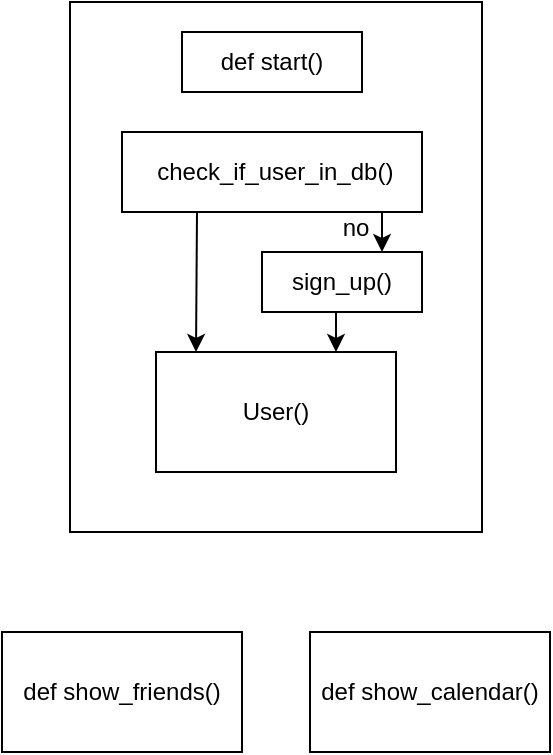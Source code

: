 <mxfile version="24.8.0">
  <diagram name="Страница — 1" id="ZwRY0FpnERSj5kYGZ8sB">
    <mxGraphModel dx="1282" dy="567" grid="1" gridSize="10" guides="1" tooltips="1" connect="1" arrows="1" fold="1" page="1" pageScale="1" pageWidth="827" pageHeight="1169" math="0" shadow="0">
      <root>
        <mxCell id="0" />
        <mxCell id="1" parent="0" />
        <mxCell id="E1nP_8FiuSVxRLJF31YB-1" value="" style="rounded=0;whiteSpace=wrap;html=1;" vertex="1" parent="1">
          <mxGeometry x="294" y="35" width="206" height="265" as="geometry" />
        </mxCell>
        <mxCell id="E1nP_8FiuSVxRLJF31YB-2" value="def start()" style="rounded=0;whiteSpace=wrap;html=1;" vertex="1" parent="1">
          <mxGeometry x="350" y="50" width="90" height="30" as="geometry" />
        </mxCell>
        <mxCell id="E1nP_8FiuSVxRLJF31YB-3" style="edgeStyle=orthogonalEdgeStyle;rounded=0;orthogonalLoop=1;jettySize=auto;html=1;exitX=0.75;exitY=1;exitDx=0;exitDy=0;entryX=0.75;entryY=0;entryDx=0;entryDy=0;" edge="1" parent="1" source="E1nP_8FiuSVxRLJF31YB-4" target="E1nP_8FiuSVxRLJF31YB-6">
          <mxGeometry relative="1" as="geometry" />
        </mxCell>
        <mxCell id="E1nP_8FiuSVxRLJF31YB-4" value="&amp;nbsp;check_if_user_in_db()" style="rounded=0;whiteSpace=wrap;html=1;" vertex="1" parent="1">
          <mxGeometry x="320" y="100" width="150" height="40" as="geometry" />
        </mxCell>
        <mxCell id="E1nP_8FiuSVxRLJF31YB-5" style="edgeStyle=orthogonalEdgeStyle;rounded=0;orthogonalLoop=1;jettySize=auto;html=1;exitX=0.5;exitY=1;exitDx=0;exitDy=0;entryX=0.75;entryY=0;entryDx=0;entryDy=0;" edge="1" parent="1" source="E1nP_8FiuSVxRLJF31YB-6" target="E1nP_8FiuSVxRLJF31YB-8">
          <mxGeometry relative="1" as="geometry" />
        </mxCell>
        <mxCell id="E1nP_8FiuSVxRLJF31YB-6" value="sign_up()" style="rounded=0;whiteSpace=wrap;html=1;" vertex="1" parent="1">
          <mxGeometry x="390" y="160" width="80" height="30" as="geometry" />
        </mxCell>
        <mxCell id="E1nP_8FiuSVxRLJF31YB-7" value="no" style="text;html=1;align=center;verticalAlign=middle;whiteSpace=wrap;rounded=0;" vertex="1" parent="1">
          <mxGeometry x="407" y="133" width="60" height="30" as="geometry" />
        </mxCell>
        <mxCell id="E1nP_8FiuSVxRLJF31YB-8" value="User()" style="rounded=0;whiteSpace=wrap;html=1;" vertex="1" parent="1">
          <mxGeometry x="337" y="210" width="120" height="60" as="geometry" />
        </mxCell>
        <mxCell id="E1nP_8FiuSVxRLJF31YB-9" style="edgeStyle=orthogonalEdgeStyle;rounded=0;orthogonalLoop=1;jettySize=auto;html=1;exitX=0.25;exitY=1;exitDx=0;exitDy=0;" edge="1" parent="1" source="E1nP_8FiuSVxRLJF31YB-4">
          <mxGeometry relative="1" as="geometry">
            <mxPoint x="357" y="210" as="targetPoint" />
          </mxGeometry>
        </mxCell>
        <mxCell id="E1nP_8FiuSVxRLJF31YB-10" value="def show_friends()" style="rounded=0;whiteSpace=wrap;html=1;" vertex="1" parent="1">
          <mxGeometry x="260" y="350" width="120" height="60" as="geometry" />
        </mxCell>
        <mxCell id="E1nP_8FiuSVxRLJF31YB-11" value="def show_calendar()" style="rounded=0;whiteSpace=wrap;html=1;" vertex="1" parent="1">
          <mxGeometry x="414" y="350" width="120" height="60" as="geometry" />
        </mxCell>
      </root>
    </mxGraphModel>
  </diagram>
</mxfile>
